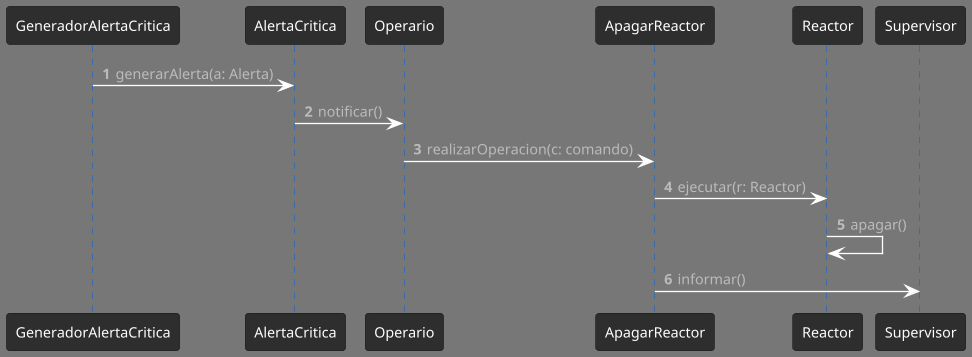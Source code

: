 @startuml Secuencia
!theme reddress-darkblue
scale 1.3

autonumber

GeneradorAlertaCritica -> AlertaCritica: generarAlerta(a: Alerta)
AlertaCritica -> Operario: notificar()
Operario -> ApagarReactor: realizarOperacion(c: comando)
ApagarReactor -> Reactor: ejecutar(r: Reactor)
Reactor -> Reactor: apagar()
ApagarReactor -> Supervisor: informar()

@enduml